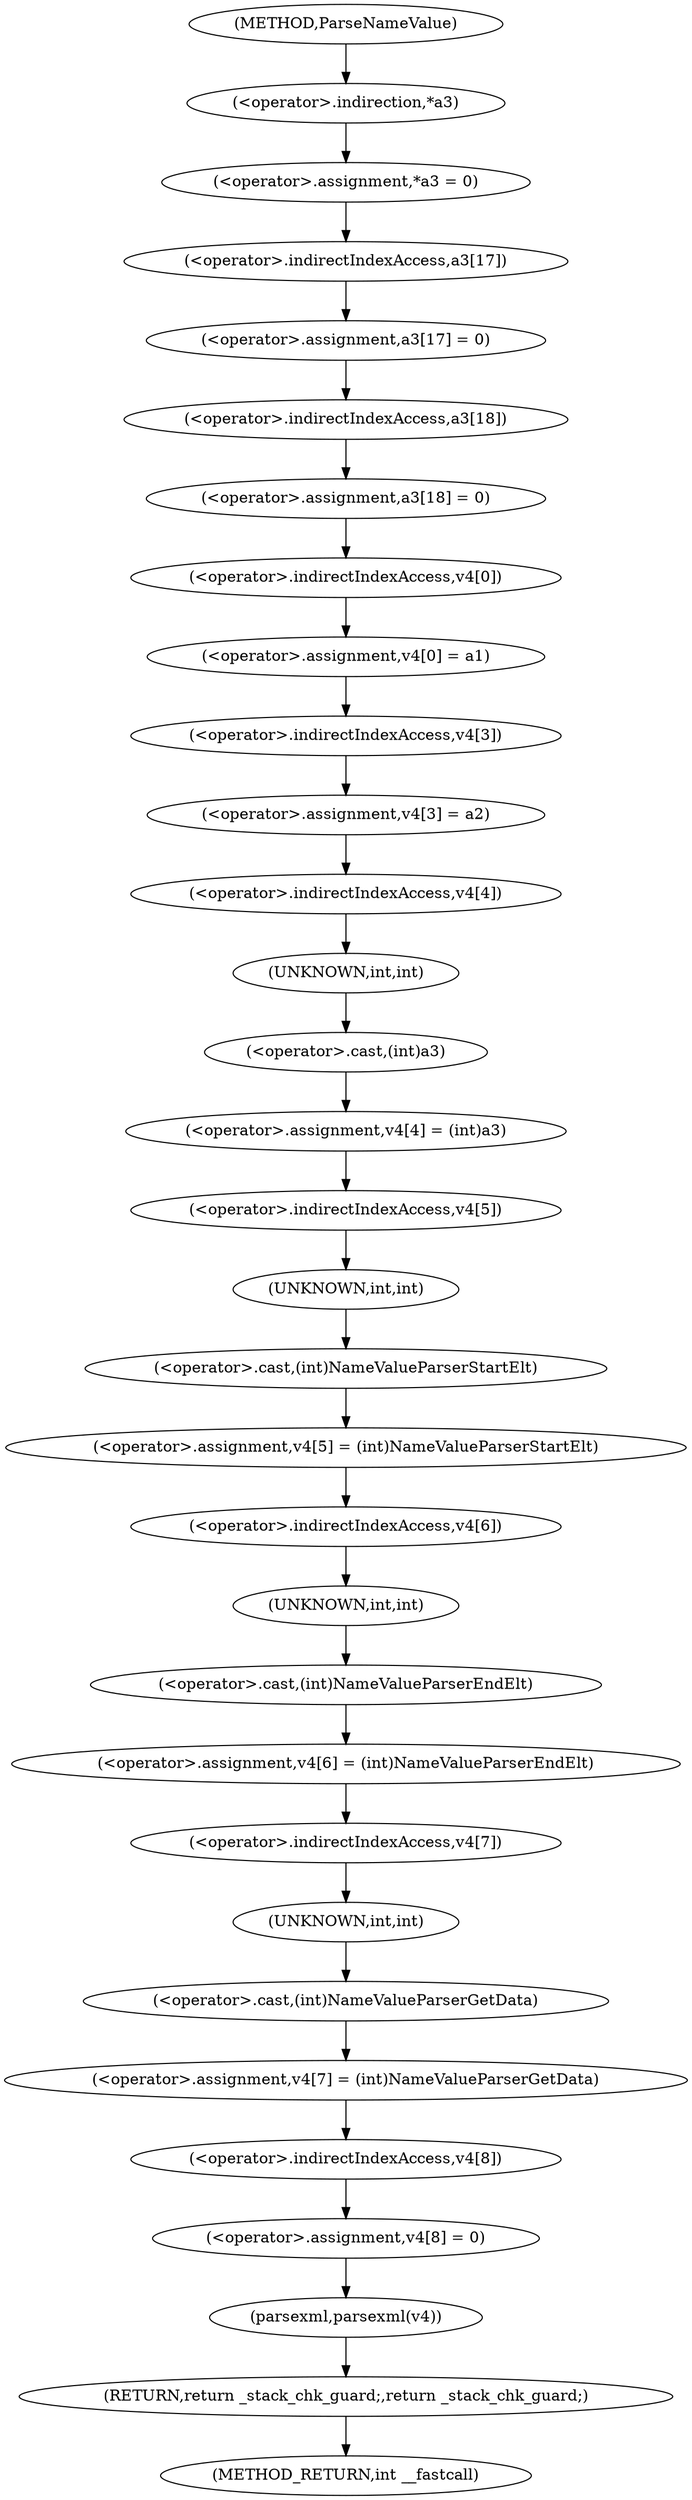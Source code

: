 digraph ParseNameValue {  
"1000108" [label = "(<operator>.assignment,*a3 = 0)" ]
"1000109" [label = "(<operator>.indirection,*a3)" ]
"1000112" [label = "(<operator>.assignment,a3[17] = 0)" ]
"1000113" [label = "(<operator>.indirectIndexAccess,a3[17])" ]
"1000117" [label = "(<operator>.assignment,a3[18] = 0)" ]
"1000118" [label = "(<operator>.indirectIndexAccess,a3[18])" ]
"1000122" [label = "(<operator>.assignment,v4[0] = a1)" ]
"1000123" [label = "(<operator>.indirectIndexAccess,v4[0])" ]
"1000127" [label = "(<operator>.assignment,v4[3] = a2)" ]
"1000128" [label = "(<operator>.indirectIndexAccess,v4[3])" ]
"1000132" [label = "(<operator>.assignment,v4[4] = (int)a3)" ]
"1000133" [label = "(<operator>.indirectIndexAccess,v4[4])" ]
"1000136" [label = "(<operator>.cast,(int)a3)" ]
"1000137" [label = "(UNKNOWN,int,int)" ]
"1000139" [label = "(<operator>.assignment,v4[5] = (int)NameValueParserStartElt)" ]
"1000140" [label = "(<operator>.indirectIndexAccess,v4[5])" ]
"1000143" [label = "(<operator>.cast,(int)NameValueParserStartElt)" ]
"1000144" [label = "(UNKNOWN,int,int)" ]
"1000146" [label = "(<operator>.assignment,v4[6] = (int)NameValueParserEndElt)" ]
"1000147" [label = "(<operator>.indirectIndexAccess,v4[6])" ]
"1000150" [label = "(<operator>.cast,(int)NameValueParserEndElt)" ]
"1000151" [label = "(UNKNOWN,int,int)" ]
"1000153" [label = "(<operator>.assignment,v4[7] = (int)NameValueParserGetData)" ]
"1000154" [label = "(<operator>.indirectIndexAccess,v4[7])" ]
"1000157" [label = "(<operator>.cast,(int)NameValueParserGetData)" ]
"1000158" [label = "(UNKNOWN,int,int)" ]
"1000160" [label = "(<operator>.assignment,v4[8] = 0)" ]
"1000161" [label = "(<operator>.indirectIndexAccess,v4[8])" ]
"1000165" [label = "(parsexml,parsexml(v4))" ]
"1000167" [label = "(RETURN,return _stack_chk_guard;,return _stack_chk_guard;)" ]
"1000102" [label = "(METHOD,ParseNameValue)" ]
"1000169" [label = "(METHOD_RETURN,int __fastcall)" ]
  "1000108" -> "1000113" 
  "1000109" -> "1000108" 
  "1000112" -> "1000118" 
  "1000113" -> "1000112" 
  "1000117" -> "1000123" 
  "1000118" -> "1000117" 
  "1000122" -> "1000128" 
  "1000123" -> "1000122" 
  "1000127" -> "1000133" 
  "1000128" -> "1000127" 
  "1000132" -> "1000140" 
  "1000133" -> "1000137" 
  "1000136" -> "1000132" 
  "1000137" -> "1000136" 
  "1000139" -> "1000147" 
  "1000140" -> "1000144" 
  "1000143" -> "1000139" 
  "1000144" -> "1000143" 
  "1000146" -> "1000154" 
  "1000147" -> "1000151" 
  "1000150" -> "1000146" 
  "1000151" -> "1000150" 
  "1000153" -> "1000161" 
  "1000154" -> "1000158" 
  "1000157" -> "1000153" 
  "1000158" -> "1000157" 
  "1000160" -> "1000165" 
  "1000161" -> "1000160" 
  "1000165" -> "1000167" 
  "1000167" -> "1000169" 
  "1000102" -> "1000109" 
}
